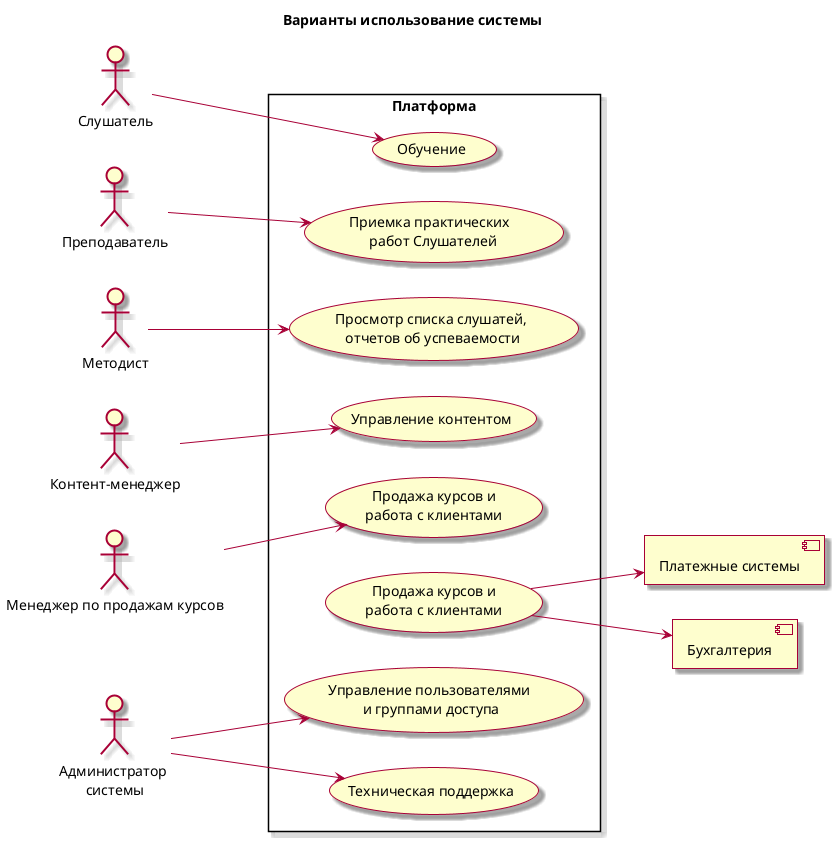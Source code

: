 @startuml
skin rose
left to right direction

title Варианты использование системы 

:Слушатель: as STUDENT
:Преподаватель: as LECTOR
:Методист: as METOD
:Контент-менеджер: as CONTMGR
:Менеджер по продажам курсов: as MGR
:Администратор \nсистемы: as ADMIN

[Платежные системы] as Payments
[Бухгалтерия] as Commercia

rectangle  :Платформа: {

usecase (Обучение) as UC1
usecase (Приемка практических \n работ Слушателей) as UC2
usecase (Просмотр списка слушатей,\n отчетов об успеваемости) as UC3

usecase (Управление контентом) as UC4

usecase (Продажа курсов и\nработа с клиентами) as UC5

usecase (Продажа курсов и\nработа с клиентами) as UC6


usecase (Управление пользователями \nи группами доступа) as UC7
usecase (Техническая поддержка) as UC8
}

STUDENT --> UC1
LECTOR --> UC2
METOD--> UC3
CONTMGR--> UC4
MGR --> UC5

UC6 --> Payments
UC6 --> Commercia

ADMIN --> UC7
ADMIN --> UC8

@enduml
